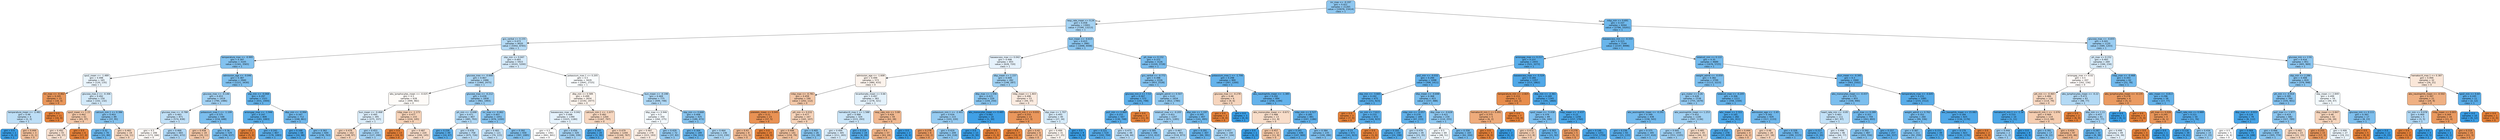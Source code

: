 digraph Tree {
node [shape=box, style="filled, rounded", color="black", fontname="helvetica"] ;
edge [fontname="helvetica"] ;
0 [label="inr_max <= -0.197\ngini = 0.421\nsamples = 21265\nvalue = [10076, 23414]\nclass = 1", fillcolor="#8ec7f0"] ;
1 [label="resp_rate_mean <= 0.24\ngini = 0.458\nsamples = 13001\nvalue = [7290, 13213]\nclass = 1", fillcolor="#a6d3f3"] ;
0 -> 1 [labeldistance=2.5, labelangle=45, headlabel="True"] ;
2 [label="gcs_verbal <= 0.155\ngini = 0.473\nsamples = 9020\nvalue = [5442, 8765]\nclass = 1", fillcolor="#b4daf5"] ;
1 -> 2 ;
3 [label="temperature_max <= -0.995\ngini = 0.397\nsamples = 3105\nvalue = [1341, 3565]\nclass = 1", fillcolor="#83c2ef"] ;
2 -> 3 ;
4 [label="spo2_mean <= -1.489\ngini = 0.498\nsamples = 165\nvalue = [120, 135]\nclass = 1", fillcolor="#e9f4fc"] ;
3 -> 4 ;
5 [label="inr_max <= -0.462\ngini = 0.245\nsamples = 15\nvalue = [18, 3]\nclass = 0", fillcolor="#e9965a"] ;
4 -> 5 ;
6 [label="temperature_mean <= -2.481\ngini = 0.48\nsamples = 4\nvalue = [2, 3]\nclass = 1", fillcolor="#bddef6"] ;
5 -> 6 ;
7 [label="gini = 0.0\nsamples = 1\nvalue = [0, 2]\nclass = 1", fillcolor="#399de5"] ;
6 -> 7 ;
8 [label="gini = 0.444\nsamples = 3\nvalue = [2, 1]\nclass = 0", fillcolor="#f2c09c"] ;
6 -> 8 ;
9 [label="gini = 0.0\nsamples = 11\nvalue = [16, 0]\nclass = 0", fillcolor="#e58139"] ;
5 -> 9 ;
10 [label="glucose_max.2 <= -0.306\ngini = 0.492\nsamples = 150\nvalue = [102, 132]\nclass = 1", fillcolor="#d2e9f9"] ;
4 -> 10 ;
11 [label="spo2_mean <= 1.15\ngini = 0.462\nsamples = 61\nvalue = [65, 37]\nclass = 0", fillcolor="#f4c9aa"] ;
10 -> 11 ;
12 [label="gini = 0.492\nsamples = 55\nvalue = [48, 37]\nclass = 0", fillcolor="#f9e2d2"] ;
11 -> 12 ;
13 [label="gini = 0.0\nsamples = 6\nvalue = [17, 0]\nclass = 0", fillcolor="#e58139"] ;
11 -> 13 ;
14 [label="calcium_min.1 <= 0.386\ngini = 0.403\nsamples = 89\nvalue = [37, 95]\nclass = 1", fillcolor="#86c3ef"] ;
10 -> 14 ;
15 [label="gini = 0.32\nsamples = 70\nvalue = [21, 84]\nclass = 1", fillcolor="#6ab6ec"] ;
14 -> 15 ;
16 [label="gini = 0.483\nsamples = 19\nvalue = [16, 11]\nclass = 0", fillcolor="#f7d8c1"] ;
14 -> 16 ;
17 [label="admission_age <= -0.046\ngini = 0.387\nsamples = 2940\nvalue = [1221, 3430]\nclass = 1", fillcolor="#7fc0ee"] ;
3 -> 17 ;
18 [label="glucose_max <= -0.146\ngini = 0.453\nsamples = 1419\nvalue = [790, 1486]\nclass = 1", fillcolor="#a2d1f3"] ;
17 -> 18 ;
19 [label="glucose_max <= -0.788\ngini = 0.483\nsamples = 871\nvalue = [574, 838]\nclass = 1", fillcolor="#c1e0f7"] ;
18 -> 19 ;
20 [label="gini = 0.5\nsamples = 206\nvalue = [173, 166]\nclass = 0", fillcolor="#fefaf7"] ;
19 -> 20 ;
21 [label="gini = 0.468\nsamples = 665\nvalue = [401, 672]\nclass = 1", fillcolor="#afd7f5"] ;
19 -> 21 ;
22 [label="potassium_max.1 <= -1.109\ngini = 0.375\nsamples = 548\nvalue = [216, 648]\nclass = 1", fillcolor="#7bbeee"] ;
18 -> 22 ;
23 [label="gini = 0.458\nsamples = 19\nvalue = [20, 11]\nclass = 0", fillcolor="#f3c6a6"] ;
22 -> 23 ;
24 [label="gini = 0.36\nsamples = 529\nvalue = [196, 637]\nclass = 1", fillcolor="#76bbed"] ;
22 -> 24 ;
25 [label="sbp_min <= -0.068\ngini = 0.297\nsamples = 1521\nvalue = [431, 1944]\nclass = 1", fillcolor="#65b3eb"] ;
17 -> 25 ;
26 [label="aniongap_max <= -1.946\ngini = 0.247\nsamples = 809\nvalue = [183, 1083]\nclass = 1", fillcolor="#5aaee9"] ;
25 -> 26 ;
27 [label="gini = 0.0\nsamples = 2\nvalue = [5, 0]\nclass = 0", fillcolor="#e58139"] ;
26 -> 27 ;
28 [label="gini = 0.242\nsamples = 807\nvalue = [178, 1083]\nclass = 1", fillcolor="#5aade9"] ;
26 -> 28 ;
29 [label="dbp_min <= -0.994\ngini = 0.347\nsamples = 712\nvalue = [248, 861]\nclass = 1", fillcolor="#72b9ec"] ;
25 -> 29 ;
30 [label="gini = 0.168\nsamples = 68\nvalue = [10, 98]\nclass = 1", fillcolor="#4da7e8"] ;
29 -> 30 ;
31 [label="gini = 0.362\nsamples = 644\nvalue = [238, 763]\nclass = 1", fillcolor="#77bced"] ;
29 -> 31 ;
32 [label="sbp_min <= 0.047\ngini = 0.493\nsamples = 5915\nvalue = [4101, 5200]\nclass = 1", fillcolor="#d5eafa"] ;
2 -> 32 ;
33 [label="glucose_max <= -0.666\ngini = 0.467\nsamples = 2486\nvalue = [1460, 2475]\nclass = 1", fillcolor="#aed7f4"] ;
32 -> 33 ;
34 [label="abs_lymphocytes_mean <= -0.025\ngini = 0.5\nsamples = 628\nvalue = [499, 482]\nclass = 0", fillcolor="#fefbf8"] ;
33 -> 34 ;
35 [label="bun_mean <= -0.468\ngini = 0.495\nsamples = 395\nvalue = [275, 337]\nclass = 1", fillcolor="#dbedfa"] ;
34 -> 35 ;
36 [label="gini = 0.478\nsamples = 162\nvalue = [148, 97]\nclass = 0", fillcolor="#f6d4bb"] ;
35 -> 36 ;
37 [label="gini = 0.453\nsamples = 233\nvalue = [127, 240]\nclass = 1", fillcolor="#a2d1f3"] ;
35 -> 37 ;
38 [label="mbp_max <= -1.173\ngini = 0.477\nsamples = 233\nvalue = [224, 145]\nclass = 0", fillcolor="#f6d3b9"] ;
34 -> 38 ;
39 [label="gini = 0.0\nsamples = 13\nvalue = [24, 0]\nclass = 0", fillcolor="#e58139"] ;
38 -> 39 ;
40 [label="gini = 0.487\nsamples = 220\nvalue = [200, 145]\nclass = 0", fillcolor="#f8dcc9"] ;
38 -> 40 ;
41 [label="glucose_max <= -0.212\ngini = 0.439\nsamples = 1858\nvalue = [961, 1993]\nclass = 1", fillcolor="#98ccf2"] ;
33 -> 41 ;
42 [label="ph_min <= -0.698\ngini = 0.471\nsamples = 807\nvalue = [485, 793]\nclass = 1", fillcolor="#b2d9f5"] ;
41 -> 42 ;
43 [label="gini = 0.226\nsamples = 49\nvalue = [10, 67]\nclass = 1", fillcolor="#57ace9"] ;
42 -> 43 ;
44 [label="gini = 0.478\nsamples = 758\nvalue = [475, 726]\nclass = 1", fillcolor="#bbddf6"] ;
42 -> 44 ;
45 [label="inr_max <= -0.462\ngini = 0.407\nsamples = 1051\nvalue = [476, 1200]\nclass = 1", fillcolor="#88c4ef"] ;
41 -> 45 ;
46 [label="gini = 0.483\nsamples = 121\nvalue = [79, 115]\nclass = 1", fillcolor="#c1e0f7"] ;
45 -> 46 ;
47 [label="gini = 0.392\nsamples = 930\nvalue = [397, 1085]\nclass = 1", fillcolor="#81c1ef"] ;
45 -> 47 ;
48 [label="potassium_max.1 <= 0.205\ngini = 0.5\nsamples = 3429\nvalue = [2641, 2725]\nclass = 1", fillcolor="#f9fcfe"] ;
32 -> 48 ;
49 [label="dbp_min <= 0.589\ngini = 0.499\nsamples = 2654\nvalue = [2192, 1977]\nclass = 0", fillcolor="#fcf3ec"] ;
48 -> 49 ;
50 [label="baseexcess_max <= 0.042\ngini = 0.498\nsamples = 1390\nvalue = [1025, 1180]\nclass = 1", fillcolor="#e5f2fc"] ;
49 -> 50 ;
51 [label="gini = 0.5\nsamples = 1061\nvalue = [841, 841]\nclass = 0", fillcolor="#ffffff"] ;
50 -> 51 ;
52 [label="gini = 0.456\nsamples = 329\nvalue = [184, 339]\nclass = 1", fillcolor="#a4d2f3"] ;
50 -> 52 ;
53 [label="calcium_min.1 <= -1.677\ngini = 0.482\nsamples = 1264\nvalue = [1167, 797]\nclass = 0", fillcolor="#f7d7c0"] ;
49 -> 53 ;
54 [label="gini = 0.165\nsamples = 20\nvalue = [3, 30]\nclass = 1", fillcolor="#4da7e8"] ;
53 -> 54 ;
55 [label="gini = 0.479\nsamples = 1244\nvalue = [1164, 767]\nclass = 0", fillcolor="#f6d4bb"] ;
53 -> 55 ;
56 [label="bun_mean <= -0.198\ngini = 0.469\nsamples = 775\nvalue = [449, 748]\nclass = 1", fillcolor="#b0d8f5"] ;
48 -> 56 ;
57 [label="dbp_max <= 0.946\ngini = 0.5\nsamples = 350\nvalue = [260, 275]\nclass = 1", fillcolor="#f4fafe"] ;
56 -> 57 ;
58 [label="gini = 0.497\nsamples = 278\nvalue = [223, 193]\nclass = 0", fillcolor="#fceee4"] ;
57 -> 58 ;
59 [label="gini = 0.429\nsamples = 72\nvalue = [37, 82]\nclass = 1", fillcolor="#92c9f1"] ;
57 -> 59 ;
60 [label="sbp_min <= 0.668\ngini = 0.408\nsamples = 425\nvalue = [189, 473]\nclass = 1", fillcolor="#88c4ef"] ;
56 -> 60 ;
61 [label="gini = 0.304\nsamples = 189\nvalue = [56, 243]\nclass = 1", fillcolor="#67b4eb"] ;
60 -> 61 ;
62 [label="gini = 0.464\nsamples = 236\nvalue = [133, 230]\nclass = 1", fillcolor="#abd6f4"] ;
60 -> 62 ;
63 [label="bun_mean <= -0.615\ngini = 0.415\nsamples = 3981\nvalue = [1848, 4448]\nclass = 1", fillcolor="#8bc6f0"] ;
1 -> 63 ;
64 [label="baseexcess_max <= 0.042\ngini = 0.498\nsamples = 855\nvalue = [628, 720]\nclass = 1", fillcolor="#e6f2fc"] ;
63 -> 64 ;
65 [label="admission_age <= -1.608\ngini = 0.499\nsamples = 573\nvalue = [480, 433]\nclass = 0", fillcolor="#fcf3ec"] ;
64 -> 65 ;
66 [label="mbp_max <= -0.781\ngini = 0.459\nsamples = 190\nvalue = [202, 112]\nclass = 0", fillcolor="#f3c7a7"] ;
65 -> 66 ;
67 [label="platelets_mean <= 0.045\ngini = 0.21\nsamples = 23\nvalue = [37, 5]\nclass = 0", fillcolor="#e99254"] ;
66 -> 67 ;
68 [label="gini = 0.43\nsamples = 8\nvalue = [11, 5]\nclass = 0", fillcolor="#f1ba93"] ;
67 -> 68 ;
69 [label="gini = 0.0\nsamples = 15\nvalue = [26, 0]\nclass = 0", fillcolor="#e58139"] ;
67 -> 69 ;
70 [label="ptt_min <= 0.032\ngini = 0.477\nsamples = 167\nvalue = [165, 107]\nclass = 0", fillcolor="#f6d3b9"] ;
66 -> 70 ;
71 [label="gini = 0.448\nsamples = 141\nvalue = [154, 79]\nclass = 0", fillcolor="#f2c29f"] ;
70 -> 71 ;
72 [label="gini = 0.405\nsamples = 26\nvalue = [11, 28]\nclass = 1", fillcolor="#87c4ef"] ;
70 -> 72 ;
73 [label="bicarbonate_mean <= 0.66\ngini = 0.497\nsamples = 383\nvalue = [278, 321]\nclass = 1", fillcolor="#e4f2fc"] ;
65 -> 73 ;
74 [label="hematocrit_max.1 <= 1.588\ngini = 0.488\nsamples = 324\nvalue = [215, 293]\nclass = 1", fillcolor="#cae5f8"] ;
73 -> 74 ;
75 [label="gini = 0.494\nsamples = 305\nvalue = [211, 265]\nclass = 1", fillcolor="#d7ebfa"] ;
74 -> 75 ;
76 [label="gini = 0.219\nsamples = 19\nvalue = [4, 28]\nclass = 1", fillcolor="#55abe9"] ;
74 -> 76 ;
77 [label="resp_rate_min <= 3.08\ngini = 0.426\nsamples = 59\nvalue = [63, 28]\nclass = 0", fillcolor="#f1b991"] ;
73 -> 77 ;
78 [label="gini = 0.4\nsamples = 57\nvalue = [63, 24]\nclass = 0", fillcolor="#efb184"] ;
77 -> 78 ;
79 [label="gini = 0.0\nsamples = 2\nvalue = [0, 4]\nclass = 1", fillcolor="#399de5"] ;
77 -> 79 ;
80 [label="dbp_mean <= 1.157\ngini = 0.449\nsamples = 282\nvalue = [148, 287]\nclass = 1", fillcolor="#9fd0f2"] ;
64 -> 80 ;
81 [label="dbp_max <= 1.556\ngini = 0.415\nsamples = 229\nvalue = [104, 250]\nclass = 1", fillcolor="#8bc6f0"] ;
80 -> 81 ;
82 [label="potassium_min.1 <= -2.401\ngini = 0.434\nsamples = 215\nvalue = [103, 220]\nclass = 1", fillcolor="#96cbf1"] ;
81 -> 82 ;
83 [label="gini = 0.278\nsamples = 6\nvalue = [10, 2]\nclass = 0", fillcolor="#ea9a61"] ;
82 -> 83 ;
84 [label="gini = 0.419\nsamples = 209\nvalue = [93, 218]\nclass = 1", fillcolor="#8dc7f0"] ;
82 -> 84 ;
85 [label="abs_monocytes_mean <= 0.485\ngini = 0.062\nsamples = 14\nvalue = [1, 30]\nclass = 1", fillcolor="#40a0e6"] ;
81 -> 85 ;
86 [label="gini = 0.0\nsamples = 13\nvalue = [0, 30]\nclass = 1", fillcolor="#399de5"] ;
85 -> 86 ;
87 [label="gini = 0.0\nsamples = 1\nvalue = [1, 0]\nclass = 0", fillcolor="#e58139"] ;
85 -> 87 ;
88 [label="mbp_mean <= 1.403\ngini = 0.496\nsamples = 53\nvalue = [44, 37]\nclass = 0", fillcolor="#fbebe0"] ;
80 -> 88 ;
89 [label="hematocrit_min.1 <= 0.031\ngini = 0.255\nsamples = 13\nvalue = [17, 3]\nclass = 0", fillcolor="#ea975c"] ;
88 -> 89 ;
90 [label="gini = 0.0\nsamples = 7\nvalue = [10, 0]\nclass = 0", fillcolor="#e58139"] ;
89 -> 90 ;
91 [label="gini = 0.42\nsamples = 6\nvalue = [7, 3]\nclass = 0", fillcolor="#f0b78e"] ;
89 -> 91 ;
92 [label="sbp_max <= 1.707\ngini = 0.493\nsamples = 40\nvalue = [27, 34]\nclass = 1", fillcolor="#d6ebfa"] ;
88 -> 92 ;
93 [label="gini = 0.499\nsamples = 31\nvalue = [27, 25]\nclass = 0", fillcolor="#fdf6f0"] ;
92 -> 93 ;
94 [label="gini = 0.0\nsamples = 9\nvalue = [0, 9]\nclass = 1", fillcolor="#399de5"] ;
92 -> 94 ;
95 [label="ph_max <= 0.152\ngini = 0.372\nsamples = 3126\nvalue = [1220, 3728]\nclass = 1", fillcolor="#7abdee"] ;
63 -> 95 ;
96 [label="gcs_verbal <= -0.772\ngini = 0.398\nsamples = 2226\nvalue = [953, 2528]\nclass = 1", fillcolor="#84c2ef"] ;
95 -> 96 ;
97 [label="glucose_min.2 <= 7.53\ngini = 0.267\nsamples = 572\nvalue = [141, 748]\nclass = 1", fillcolor="#5eafea"] ;
96 -> 97 ;
98 [label="po2_min <= 0.869\ngini = 0.252\nsamples = 567\nvalue = [130, 748]\nclass = 1", fillcolor="#5baeea"] ;
97 -> 98 ;
99 [label="gini = 0.221\nsamples = 519\nvalue = [102, 704]\nclass = 1", fillcolor="#56abe9"] ;
98 -> 99 ;
100 [label="gini = 0.475\nsamples = 48\nvalue = [28, 44]\nclass = 1", fillcolor="#b7dbf6"] ;
98 -> 100 ;
101 [label="gini = 0.0\nsamples = 5\nvalue = [11, 0]\nclass = 0", fillcolor="#e58139"] ;
97 -> 101 ;
102 [label="weight_admit <= 0.507\ngini = 0.43\nsamples = 1654\nvalue = [812, 1780]\nclass = 1", fillcolor="#93caf1"] ;
96 -> 102 ;
103 [label="totalco2_max <= -0.205\ngini = 0.451\nsamples = 1247\nvalue = [671, 1285]\nclass = 1", fillcolor="#a0d0f3"] ;
102 -> 103 ;
104 [label="gini = 0.395\nsamples = 346\nvalue = [153, 412]\nclass = 1", fillcolor="#83c1ef"] ;
103 -> 104 ;
105 [label="gini = 0.467\nsamples = 901\nvalue = [518, 873]\nclass = 1", fillcolor="#aed7f4"] ;
103 -> 105 ;
106 [label="dbp_min <= 1.197\ngini = 0.345\nsamples = 407\nvalue = [141, 495]\nclass = 1", fillcolor="#71b9ec"] ;
102 -> 106 ;
107 [label="gini = 0.291\nsamples = 307\nvalue = [84, 391]\nclass = 1", fillcolor="#64b2eb"] ;
106 -> 107 ;
108 [label="gini = 0.457\nsamples = 100\nvalue = [57, 104]\nclass = 1", fillcolor="#a6d3f3"] ;
106 -> 108 ;
109 [label="potassium_max.1 <= -1.706\ngini = 0.298\nsamples = 900\nvalue = [267, 1200]\nclass = 1", fillcolor="#65b3eb"] ;
95 -> 109 ;
110 [label="glucose_max <= -0.278\ngini = 0.48\nsamples = 6\nvalue = [9, 6]\nclass = 0", fillcolor="#f6d5bd"] ;
109 -> 110 ;
111 [label="gini = 0.0\nsamples = 3\nvalue = [9, 0]\nclass = 0", fillcolor="#e58139"] ;
110 -> 111 ;
112 [label="gini = 0.0\nsamples = 3\nvalue = [0, 6]\nclass = 1", fillcolor="#399de5"] ;
110 -> 112 ;
113 [label="abs_neutrophils_mean <= -1.385\ngini = 0.292\nsamples = 894\nvalue = [258, 1194]\nclass = 1", fillcolor="#64b2eb"] ;
109 -> 113 ;
114 [label="abs_monocytes_mean <= -0.671\ngini = 0.488\nsamples = 13\nvalue = [11, 8]\nclass = 0", fillcolor="#f8ddc9"] ;
113 -> 114 ;
115 [label="gini = 0.0\nsamples = 1\nvalue = [0, 2]\nclass = 1", fillcolor="#399de5"] ;
114 -> 115 ;
116 [label="gini = 0.457\nsamples = 12\nvalue = [11, 6]\nclass = 0", fillcolor="#f3c6a5"] ;
114 -> 116 ;
117 [label="mbp_min <= 0.527\ngini = 0.285\nsamples = 881\nvalue = [247, 1186]\nclass = 1", fillcolor="#62b1ea"] ;
113 -> 117 ;
118 [label="gini = 0.241\nsamples = 646\nvalue = [147, 900]\nclass = 1", fillcolor="#59ade9"] ;
117 -> 118 ;
119 [label="gini = 0.384\nsamples = 235\nvalue = [100, 286]\nclass = 1", fillcolor="#7ebfee"] ;
117 -> 119 ;
120 [label="mbp_min <= 0.691\ngini = 0.337\nsamples = 8264\nvalue = [2786, 10201]\nclass = 1", fillcolor="#6fb8ec"] ;
0 -> 120 [labeldistance=2.5, labelangle=-45, headlabel="False"] ;
121 [label="baseexcess_min <= -0.333\ngini = 0.315\nsamples = 7144\nvalue = [2197, 8998]\nclass = 1", fillcolor="#69b5eb"] ;
120 -> 121 ;
122 [label="aniongap_max <= 0.217\ngini = 0.237\nsamples = 2455\nvalue = [521, 3273]\nclass = 1", fillcolor="#59ade9"] ;
121 -> 122 ;
123 [label="po2_min <= -0.032\ngini = 0.294\nsamples = 1098\nvalue = [308, 1411]\nclass = 1", fillcolor="#64b2eb"] ;
122 -> 123 ;
124 [label="sbp_min <= -3.665\ngini = 0.242\nsamples = 675\nvalue = [151, 923]\nclass = 1", fillcolor="#59ade9"] ;
123 -> 124 ;
125 [label="gini = 0.0\nsamples = 3\nvalue = [7, 0]\nclass = 0", fillcolor="#e58139"] ;
124 -> 125 ;
126 [label="inr_min <= 7.613\ngini = 0.233\nsamples = 672\nvalue = [144, 923]\nclass = 1", fillcolor="#58ace9"] ;
124 -> 126 ;
127 [label="gini = 0.23\nsamples = 671\nvalue = [141, 923]\nclass = 1", fillcolor="#57ace9"] ;
126 -> 127 ;
128 [label="gini = 0.0\nsamples = 1\nvalue = [3, 0]\nclass = 0", fillcolor="#e58139"] ;
126 -> 128 ;
129 [label="dbp_mean <= -0.698\ngini = 0.368\nsamples = 423\nvalue = [157, 488]\nclass = 1", fillcolor="#79bded"] ;
123 -> 129 ;
130 [label="mbp_min <= -0.057\ngini = 0.279\nsamples = 189\nvalue = [47, 233]\nclass = 1", fillcolor="#61b1ea"] ;
129 -> 130 ;
131 [label="gini = 0.193\nsamples = 150\nvalue = [24, 198]\nclass = 1", fillcolor="#51a9e8"] ;
130 -> 131 ;
132 [label="gini = 0.479\nsamples = 39\nvalue = [23, 35]\nclass = 1", fillcolor="#bbddf6"] ;
130 -> 132 ;
133 [label="dbp_max <= -0.628\ngini = 0.421\nsamples = 234\nvalue = [110, 255]\nclass = 1", fillcolor="#8ec7f0"] ;
129 -> 133 ;
134 [label="gini = 0.5\nsamples = 69\nvalue = [48, 51]\nclass = 1", fillcolor="#f3f9fd"] ;
133 -> 134 ;
135 [label="gini = 0.358\nsamples = 165\nvalue = [62, 204]\nclass = 1", fillcolor="#75bbed"] ;
133 -> 135 ;
136 [label="baseexcess_max <= -5.524\ngini = 0.184\nsamples = 1357\nvalue = [213, 1862]\nclass = 1", fillcolor="#50a8e8"] ;
122 -> 136 ;
137 [label="temperature_min <= -2.825\ngini = 0.153\nsamples = 12\nvalue = [22, 2]\nclass = 0", fillcolor="#e78c4b"] ;
136 -> 137 ;
138 [label="hematocrit_min.1 <= 0.091\ngini = 0.375\nsamples = 5\nvalue = [6, 2]\nclass = 0", fillcolor="#eeab7b"] ;
137 -> 138 ;
139 [label="gini = 0.0\nsamples = 3\nvalue = [6, 0]\nclass = 0", fillcolor="#e58139"] ;
138 -> 139 ;
140 [label="gini = 0.0\nsamples = 2\nvalue = [0, 2]\nclass = 1", fillcolor="#399de5"] ;
138 -> 140 ;
141 [label="gini = 0.0\nsamples = 7\nvalue = [16, 0]\nclass = 0", fillcolor="#e58139"] ;
137 -> 141 ;
142 [label="dbp_min <= -2.361\ngini = 0.169\nsamples = 1345\nvalue = [191, 1860]\nclass = 1", fillcolor="#4da7e8"] ;
136 -> 142 ;
143 [label="spo2_mean <= -5.438\ngini = 0.379\nsamples = 89\nvalue = [34, 100]\nclass = 1", fillcolor="#7cbeee"] ;
142 -> 143 ;
144 [label="gini = 0.472\nsamples = 15\nvalue = [13, 8]\nclass = 0", fillcolor="#f5cfb3"] ;
143 -> 144 ;
145 [label="gini = 0.303\nsamples = 74\nvalue = [21, 92]\nclass = 1", fillcolor="#66b3eb"] ;
143 -> 145 ;
146 [label="mbp_mean <= -2.437\ngini = 0.15\nsamples = 1256\nvalue = [157, 1760]\nclass = 1", fillcolor="#4ba6e7"] ;
142 -> 146 ;
147 [label="gini = 0.278\nsamples = 5\nvalue = [5, 1]\nclass = 0", fillcolor="#ea9a61"] ;
146 -> 147 ;
148 [label="gini = 0.146\nsamples = 1251\nvalue = [152, 1759]\nclass = 1", fillcolor="#4aa5e7"] ;
146 -> 148 ;
149 [label="totalco2_min <= 0.122\ngini = 0.35\nsamples = 4689\nvalue = [1676, 5725]\nclass = 1", fillcolor="#73baed"] ;
121 -> 149 ;
150 [label="weight_admit <= -0.059\ngini = 0.382\nsamples = 2749\nvalue = [1113, 3223]\nclass = 1", fillcolor="#7dbfee"] ;
149 -> 150 ;
151 [label="gcs_motor <= 0.26\ngini = 0.428\nsamples = 1538\nvalue = [755, 1679]\nclass = 1", fillcolor="#92c9f1"] ;
150 -> 151 ;
152 [label="abs_eosinophils_mean <= -0.291\ngini = 0.349\nsamples = 438\nvalue = [158, 543]\nclass = 1", fillcolor="#73baed"] ;
151 -> 152 ;
153 [label="gini = 0.236\nsamples = 93\nvalue = [21, 133]\nclass = 1", fillcolor="#58ace9"] ;
152 -> 153 ;
154 [label="gini = 0.375\nsamples = 345\nvalue = [137, 410]\nclass = 1", fillcolor="#7bbeee"] ;
152 -> 154 ;
155 [label="abs_eosinophils_mean <= 1.253\ngini = 0.452\nsamples = 1100\nvalue = [597, 1136]\nclass = 1", fillcolor="#a1d1f3"] ;
151 -> 155 ;
156 [label="gini = 0.445\nsamples = 1055\nvalue = [553, 1105]\nclass = 1", fillcolor="#9ccef2"] ;
155 -> 156 ;
157 [label="gini = 0.485\nsamples = 45\nvalue = [44, 31]\nclass = 0", fillcolor="#f7dac4"] ;
155 -> 157 ;
158 [label="totalco2_max <= -0.205\ngini = 0.306\nsamples = 1211\nvalue = [358, 1544]\nclass = 1", fillcolor="#67b4eb"] ;
150 -> 158 ;
159 [label="wbc_mean <= 2.322\ngini = 0.165\nsamples = 282\nvalue = [41, 411]\nclass = 1", fillcolor="#4da7e8"] ;
158 -> 159 ;
160 [label="gini = 0.152\nsamples = 278\nvalue = [37, 409]\nclass = 1", fillcolor="#4ba6e7"] ;
159 -> 160 ;
161 [label="gini = 0.444\nsamples = 4\nvalue = [4, 2]\nclass = 0", fillcolor="#f2c09c"] ;
159 -> 161 ;
162 [label="admission_age <= -1.65\ngini = 0.342\nsamples = 929\nvalue = [317, 1133]\nclass = 1", fillcolor="#70b8ec"] ;
158 -> 162 ;
163 [label="gini = 0.48\nsamples = 28\nvalue = [27, 18]\nclass = 0", fillcolor="#f6d5bd"] ;
162 -> 163 ;
164 [label="gini = 0.328\nsamples = 901\nvalue = [290, 1115]\nclass = 1", fillcolor="#6cb6ec"] ;
162 -> 164 ;
165 [label="bun_mean <= -0.345\ngini = 0.3\nsamples = 1940\nvalue = [563, 2502]\nclass = 1", fillcolor="#66b3eb"] ;
149 -> 165 ;
166 [label="abs_monocytes_mean <= -0.437\ngini = 0.375\nsamples = 855\nvalue = [330, 990]\nclass = 1", fillcolor="#7bbeee"] ;
165 -> 166 ;
167 [label="heart_rate_min <= -0.85\ngini = 0.483\nsamples = 111\nvalue = [67, 97]\nclass = 1", fillcolor="#c2e1f7"] ;
166 -> 167 ;
168 [label="gini = 0.227\nsamples = 15\nvalue = [3, 20]\nclass = 1", fillcolor="#57ace9"] ;
167 -> 168 ;
169 [label="gini = 0.496\nsamples = 96\nvalue = [64, 77]\nclass = 1", fillcolor="#deeefb"] ;
167 -> 169 ;
170 [label="pco2_max <= 0.289\ngini = 0.351\nsamples = 744\nvalue = [263, 893]\nclass = 1", fillcolor="#73baed"] ;
166 -> 170 ;
171 [label="gini = 0.392\nsamples = 487\nvalue = [203, 556]\nclass = 1", fillcolor="#81c1ee"] ;
170 -> 171 ;
172 [label="gini = 0.257\nsamples = 257\nvalue = [60, 337]\nclass = 1", fillcolor="#5caeea"] ;
170 -> 172 ;
173 [label="temperature_max <= -0.645\ngini = 0.231\nsamples = 1085\nvalue = [233, 1512]\nclass = 1", fillcolor="#58ace9"] ;
165 -> 173 ;
174 [label="weight_admit <= 0.762\ngini = 0.352\nsamples = 260\nvalue = [99, 336]\nclass = 1", fillcolor="#73baed"] ;
173 -> 174 ;
175 [label="gini = 0.387\nsamples = 211\nvalue = [92, 259]\nclass = 1", fillcolor="#7fc0ee"] ;
174 -> 175 ;
176 [label="gini = 0.153\nsamples = 49\nvalue = [7, 77]\nclass = 1", fillcolor="#4ba6e7"] ;
174 -> 176 ;
177 [label="abs_basophils_mean <= 15.083\ngini = 0.184\nsamples = 825\nvalue = [134, 1176]\nclass = 1", fillcolor="#50a8e8"] ;
173 -> 177 ;
178 [label="gini = 0.179\nsamples = 823\nvalue = [130, 1176]\nclass = 1", fillcolor="#4fa8e8"] ;
177 -> 178 ;
179 [label="gini = 0.0\nsamples = 2\nvalue = [4, 0]\nclass = 0", fillcolor="#e58139"] ;
177 -> 179 ;
180 [label="glucose_max <= -0.655\ngini = 0.441\nsamples = 1120\nvalue = [589, 1203]\nclass = 1", fillcolor="#9acdf2"] ;
120 -> 180 ;
181 [label="ph_max <= 0.152\ngini = 0.493\nsamples = 269\nvalue = [184, 234]\nclass = 1", fillcolor="#d5eaf9"] ;
180 -> 181 ;
182 [label="aniongap_max <= 0.02\ngini = 0.5\nsamples = 207\nvalue = [162, 156]\nclass = 0", fillcolor="#fefaf8"] ;
181 -> 182 ;
183 [label="ptt_min <= -0.465\ngini = 0.484\nsamples = 124\nvalue = [114, 79]\nclass = 0", fillcolor="#f7d8c2"] ;
182 -> 183 ;
184 [label="hematocrit_min.1 <= -1.36\ngini = 0.153\nsamples = 10\nvalue = [1, 11]\nclass = 1", fillcolor="#4ba6e7"] ;
183 -> 184 ;
185 [label="gini = 0.444\nsamples = 2\nvalue = [1, 2]\nclass = 1", fillcolor="#9ccef2"] ;
184 -> 185 ;
186 [label="gini = 0.0\nsamples = 8\nvalue = [0, 9]\nclass = 1", fillcolor="#399de5"] ;
184 -> 186 ;
187 [label="hematocrit_min.1 <= -1.076\ngini = 0.469\nsamples = 114\nvalue = [113, 68]\nclass = 0", fillcolor="#f5cdb0"] ;
183 -> 187 ;
188 [label="gini = 0.391\nsamples = 17\nvalue = [8, 22]\nclass = 1", fillcolor="#81c1ee"] ;
187 -> 188 ;
189 [label="gini = 0.424\nsamples = 97\nvalue = [105, 46]\nclass = 0", fillcolor="#f0b890"] ;
187 -> 189 ;
190 [label="abs_lymphocytes_mean <= -0.22\ngini = 0.473\nsamples = 83\nvalue = [48, 77]\nclass = 1", fillcolor="#b4daf5"] ;
182 -> 190 ;
191 [label="gini = 0.0\nsamples = 2\nvalue = [6, 0]\nclass = 0", fillcolor="#e58139"] ;
190 -> 191 ;
192 [label="dbp_min <= 1.11\ngini = 0.457\nsamples = 81\nvalue = [42, 77]\nclass = 1", fillcolor="#a5d2f3"] ;
190 -> 192 ;
193 [label="gini = 0.287\nsamples = 32\nvalue = [8, 38]\nclass = 1", fillcolor="#63b2ea"] ;
192 -> 193 ;
194 [label="gini = 0.498\nsamples = 49\nvalue = [34, 39]\nclass = 1", fillcolor="#e6f2fc"] ;
192 -> 194 ;
195 [label="mbp_max <= -0.468\ngini = 0.343\nsamples = 62\nvalue = [22, 78]\nclass = 1", fillcolor="#71b9ec"] ;
181 -> 195 ;
196 [label="abs_lymphocytes_mean <= -0.135\ngini = 0.278\nsamples = 4\nvalue = [5, 1]\nclass = 0", fillcolor="#ea9a61"] ;
195 -> 196 ;
197 [label="gini = 0.0\nsamples = 1\nvalue = [0, 1]\nclass = 1", fillcolor="#399de5"] ;
196 -> 197 ;
198 [label="gini = 0.0\nsamples = 3\nvalue = [5, 0]\nclass = 0", fillcolor="#e58139"] ;
196 -> 198 ;
199 [label="wbc_mean <= -0.813\ngini = 0.296\nsamples = 58\nvalue = [17, 77]\nclass = 1", fillcolor="#65b3eb"] ;
195 -> 199 ;
200 [label="ptt_max <= 0.026\ngini = 0.245\nsamples = 4\nvalue = [6, 1]\nclass = 0", fillcolor="#e9965a"] ;
199 -> 200 ;
201 [label="gini = 0.0\nsamples = 3\nvalue = [6, 0]\nclass = 0", fillcolor="#e58139"] ;
200 -> 201 ;
202 [label="gini = 0.0\nsamples = 1\nvalue = [0, 1]\nclass = 1", fillcolor="#399de5"] ;
200 -> 202 ;
203 [label="heart_rate_min <= 0.989\ngini = 0.221\nsamples = 54\nvalue = [11, 76]\nclass = 1", fillcolor="#56abe9"] ;
199 -> 203 ;
204 [label="gini = 0.116\nsamples = 39\nvalue = [4, 61]\nclass = 1", fillcolor="#46a3e7"] ;
203 -> 204 ;
205 [label="gini = 0.434\nsamples = 15\nvalue = [7, 15]\nclass = 1", fillcolor="#95cbf1"] ;
203 -> 205 ;
206 [label="glucose_min <= 2.91\ngini = 0.416\nsamples = 851\nvalue = [405, 969]\nclass = 1", fillcolor="#8cc6f0"] ;
180 -> 206 ;
207 [label="sbp_min <= 2.286\ngini = 0.408\nsamples = 819\nvalue = [379, 948]\nclass = 1", fillcolor="#88c4ef"] ;
206 -> 207 ;
208 [label="ph_min <= -0.914\ngini = 0.395\nsamples = 760\nvalue = [335, 901]\nclass = 1", fillcolor="#83c1ef"] ;
207 -> 208 ;
209 [label="dbp_max <= -0.933\ngini = 0.124\nsamples = 78\nvalue = [8, 112]\nclass = 1", fillcolor="#47a4e7"] ;
208 -> 209 ;
210 [label="gini = 0.5\nsamples = 5\nvalue = [4, 4]\nclass = 0", fillcolor="#ffffff"] ;
209 -> 210 ;
211 [label="gini = 0.069\nsamples = 73\nvalue = [4, 108]\nclass = 1", fillcolor="#40a1e6"] ;
209 -> 211 ;
212 [label="po2_max <= 1.977\ngini = 0.414\nsamples = 682\nvalue = [327, 789]\nclass = 1", fillcolor="#8bc6f0"] ;
208 -> 212 ;
213 [label="gini = 0.406\nsamples = 659\nvalue = [305, 774]\nclass = 1", fillcolor="#87c4ef"] ;
212 -> 213 ;
214 [label="gini = 0.482\nsamples = 23\nvalue = [22, 15]\nclass = 0", fillcolor="#f7d7c0"] ;
212 -> 214 ;
215 [label="sbp_mean <= 2.849\ngini = 0.499\nsamples = 59\nvalue = [44, 47]\nclass = 1", fillcolor="#f2f9fd"] ;
207 -> 215 ;
216 [label="dbp_mean <= 0.847\ngini = 0.48\nsamples = 42\nvalue = [36, 24]\nclass = 0", fillcolor="#f6d5bd"] ;
215 -> 216 ;
217 [label="gini = 0.255\nsamples = 15\nvalue = [17, 3]\nclass = 0", fillcolor="#ea975c"] ;
216 -> 217 ;
218 [label="gini = 0.499\nsamples = 27\nvalue = [19, 21]\nclass = 1", fillcolor="#ecf6fd"] ;
216 -> 218 ;
219 [label="glucose_min <= 0.111\ngini = 0.383\nsamples = 17\nvalue = [8, 23]\nclass = 1", fillcolor="#7ebfee"] ;
215 -> 219 ;
220 [label="gini = 0.0\nsamples = 5\nvalue = [8, 0]\nclass = 0", fillcolor="#e58139"] ;
219 -> 220 ;
221 [label="gini = 0.0\nsamples = 12\nvalue = [0, 23]\nclass = 1", fillcolor="#399de5"] ;
219 -> 221 ;
222 [label="hematocrit_max.1 <= 0.387\ngini = 0.494\nsamples = 32\nvalue = [26, 21]\nclass = 0", fillcolor="#fae7d9"] ;
206 -> 222 ;
223 [label="abs_neutrophils_mean <= -0.502\ngini = 0.397\nsamples = 21\nvalue = [24, 9]\nclass = 0", fillcolor="#efb083"] ;
222 -> 223 ;
224 [label="inr_min <= 0.078\ngini = 0.469\nsamples = 5\nvalue = [3, 5]\nclass = 1", fillcolor="#b0d8f5"] ;
223 -> 224 ;
225 [label="gini = 0.0\nsamples = 2\nvalue = [3, 0]\nclass = 0", fillcolor="#e58139"] ;
224 -> 225 ;
226 [label="gini = 0.0\nsamples = 3\nvalue = [0, 5]\nclass = 1", fillcolor="#399de5"] ;
224 -> 226 ;
227 [label="mbp_mean <= 0.003\ngini = 0.269\nsamples = 16\nvalue = [21, 4]\nclass = 0", fillcolor="#ea995f"] ;
223 -> 227 ;
228 [label="gini = 0.0\nsamples = 1\nvalue = [0, 1]\nclass = 1", fillcolor="#399de5"] ;
227 -> 228 ;
229 [label="gini = 0.219\nsamples = 15\nvalue = [21, 3]\nclass = 0", fillcolor="#e99355"] ;
227 -> 229 ;
230 [label="spo2_min <= 0.64\ngini = 0.245\nsamples = 11\nvalue = [2, 12]\nclass = 1", fillcolor="#5aade9"] ;
222 -> 230 ;
231 [label="gini = 0.0\nsamples = 10\nvalue = [0, 12]\nclass = 1", fillcolor="#399de5"] ;
230 -> 231 ;
232 [label="gini = 0.0\nsamples = 1\nvalue = [2, 0]\nclass = 0", fillcolor="#e58139"] ;
230 -> 232 ;
}